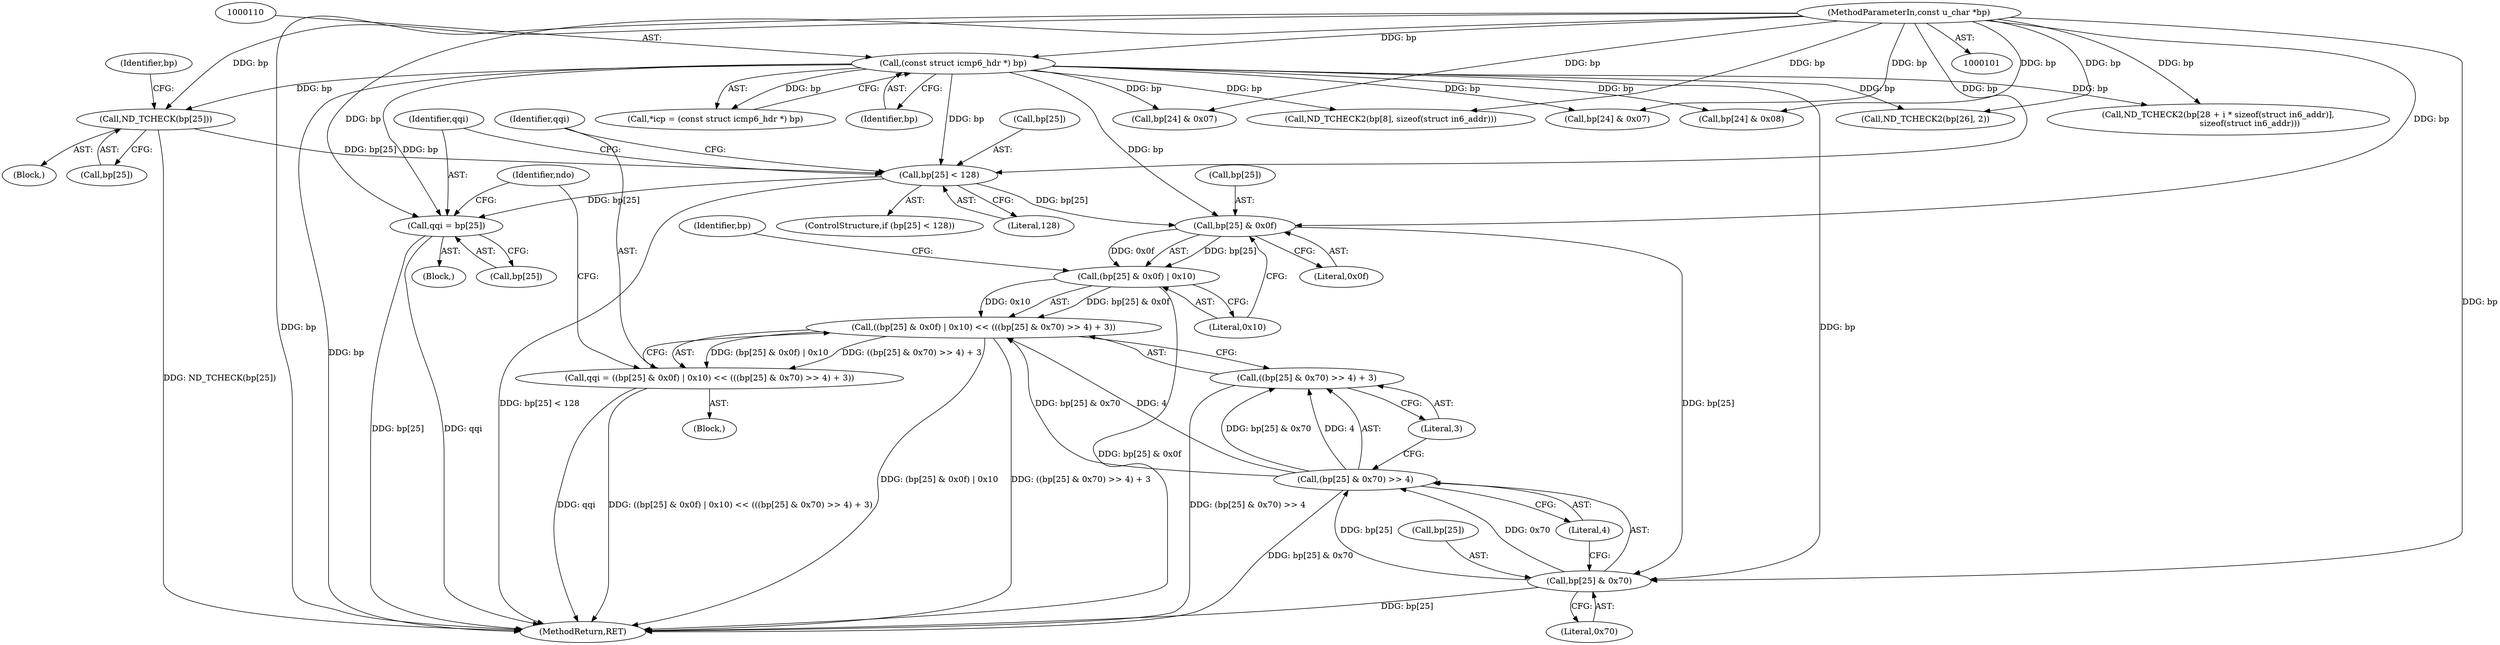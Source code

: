digraph "0_tcpdump_d7505276842e85bfd067fa21cdb32b8a2dc3c5e4_3@array" {
"1000235" [label="(Call,bp[25] < 128)"];
"1000202" [label="(Call,ND_TCHECK(bp[25]))"];
"1000109" [label="(Call,(const struct icmp6_hdr *) bp)"];
"1000103" [label="(MethodParameterIn,const u_char *bp)"];
"1000241" [label="(Call,qqi = bp[25])"];
"1000252" [label="(Call,bp[25] & 0x0f)"];
"1000251" [label="(Call,(bp[25] & 0x0f) | 0x10)"];
"1000250" [label="(Call,((bp[25] & 0x0f) | 0x10) << (((bp[25] & 0x70) >> 4) + 3))"];
"1000248" [label="(Call,qqi = ((bp[25] & 0x0f) | 0x10) << (((bp[25] & 0x70) >> 4) + 3))"];
"1000260" [label="(Call,bp[25] & 0x70)"];
"1000259" [label="(Call,(bp[25] & 0x70) >> 4)"];
"1000258" [label="(Call,((bp[25] & 0x70) >> 4) + 3)"];
"1000264" [label="(Literal,0x70)"];
"1000180" [label="(Call,ND_TCHECK2(bp[8], sizeof(struct in6_addr)))"];
"1000242" [label="(Identifier,qqi)"];
"1000259" [label="(Call,(bp[25] & 0x70) >> 4)"];
"1000229" [label="(Call,bp[24] & 0x07)"];
"1000235" [label="(Call,bp[25] < 128)"];
"1000241" [label="(Call,qqi = bp[25])"];
"1000256" [label="(Literal,0x0f)"];
"1000262" [label="(Identifier,bp)"];
"1000103" [label="(MethodParameterIn,const u_char *bp)"];
"1000249" [label="(Identifier,qqi)"];
"1000243" [label="(Call,bp[25])"];
"1000257" [label="(Literal,0x10)"];
"1000201" [label="(Block,)"];
"1000258" [label="(Call,((bp[25] & 0x70) >> 4) + 3)"];
"1000265" [label="(Literal,4)"];
"1000240" [label="(Block,)"];
"1000253" [label="(Call,bp[25])"];
"1000239" [label="(Literal,128)"];
"1000269" [label="(Identifier,ndo)"];
"1000111" [label="(Identifier,bp)"];
"1000247" [label="(Block,)"];
"1000236" [label="(Call,bp[25])"];
"1000207" [label="(Call,bp[24] & 0x08)"];
"1000325" [label="(Call,ND_TCHECK2(bp[28 + i * sizeof(struct in6_addr)],\n                        sizeof(struct in6_addr)))"];
"1000202" [label="(Call,ND_TCHECK(bp[25]))"];
"1000261" [label="(Call,bp[25])"];
"1000209" [label="(Identifier,bp)"];
"1000218" [label="(Call,bp[24] & 0x07)"];
"1000260" [label="(Call,bp[25] & 0x70)"];
"1000273" [label="(Call,ND_TCHECK2(bp[26], 2))"];
"1000250" [label="(Call,((bp[25] & 0x0f) | 0x10) << (((bp[25] & 0x70) >> 4) + 3))"];
"1000376" [label="(MethodReturn,RET)"];
"1000248" [label="(Call,qqi = ((bp[25] & 0x0f) | 0x10) << (((bp[25] & 0x70) >> 4) + 3))"];
"1000203" [label="(Call,bp[25])"];
"1000251" [label="(Call,(bp[25] & 0x0f) | 0x10)"];
"1000252" [label="(Call,bp[25] & 0x0f)"];
"1000109" [label="(Call,(const struct icmp6_hdr *) bp)"];
"1000107" [label="(Call,*icp = (const struct icmp6_hdr *) bp)"];
"1000234" [label="(ControlStructure,if (bp[25] < 128))"];
"1000266" [label="(Literal,3)"];
"1000235" -> "1000234"  [label="AST: "];
"1000235" -> "1000239"  [label="CFG: "];
"1000236" -> "1000235"  [label="AST: "];
"1000239" -> "1000235"  [label="AST: "];
"1000242" -> "1000235"  [label="CFG: "];
"1000249" -> "1000235"  [label="CFG: "];
"1000235" -> "1000376"  [label="DDG: bp[25] < 128"];
"1000202" -> "1000235"  [label="DDG: bp[25]"];
"1000109" -> "1000235"  [label="DDG: bp"];
"1000103" -> "1000235"  [label="DDG: bp"];
"1000235" -> "1000241"  [label="DDG: bp[25]"];
"1000235" -> "1000252"  [label="DDG: bp[25]"];
"1000202" -> "1000201"  [label="AST: "];
"1000202" -> "1000203"  [label="CFG: "];
"1000203" -> "1000202"  [label="AST: "];
"1000209" -> "1000202"  [label="CFG: "];
"1000202" -> "1000376"  [label="DDG: ND_TCHECK(bp[25])"];
"1000109" -> "1000202"  [label="DDG: bp"];
"1000103" -> "1000202"  [label="DDG: bp"];
"1000109" -> "1000107"  [label="AST: "];
"1000109" -> "1000111"  [label="CFG: "];
"1000110" -> "1000109"  [label="AST: "];
"1000111" -> "1000109"  [label="AST: "];
"1000107" -> "1000109"  [label="CFG: "];
"1000109" -> "1000376"  [label="DDG: bp"];
"1000109" -> "1000107"  [label="DDG: bp"];
"1000103" -> "1000109"  [label="DDG: bp"];
"1000109" -> "1000180"  [label="DDG: bp"];
"1000109" -> "1000207"  [label="DDG: bp"];
"1000109" -> "1000218"  [label="DDG: bp"];
"1000109" -> "1000229"  [label="DDG: bp"];
"1000109" -> "1000241"  [label="DDG: bp"];
"1000109" -> "1000252"  [label="DDG: bp"];
"1000109" -> "1000260"  [label="DDG: bp"];
"1000109" -> "1000273"  [label="DDG: bp"];
"1000109" -> "1000325"  [label="DDG: bp"];
"1000103" -> "1000101"  [label="AST: "];
"1000103" -> "1000376"  [label="DDG: bp"];
"1000103" -> "1000180"  [label="DDG: bp"];
"1000103" -> "1000207"  [label="DDG: bp"];
"1000103" -> "1000218"  [label="DDG: bp"];
"1000103" -> "1000229"  [label="DDG: bp"];
"1000103" -> "1000241"  [label="DDG: bp"];
"1000103" -> "1000252"  [label="DDG: bp"];
"1000103" -> "1000260"  [label="DDG: bp"];
"1000103" -> "1000273"  [label="DDG: bp"];
"1000103" -> "1000325"  [label="DDG: bp"];
"1000241" -> "1000240"  [label="AST: "];
"1000241" -> "1000243"  [label="CFG: "];
"1000242" -> "1000241"  [label="AST: "];
"1000243" -> "1000241"  [label="AST: "];
"1000269" -> "1000241"  [label="CFG: "];
"1000241" -> "1000376"  [label="DDG: qqi"];
"1000241" -> "1000376"  [label="DDG: bp[25]"];
"1000252" -> "1000251"  [label="AST: "];
"1000252" -> "1000256"  [label="CFG: "];
"1000253" -> "1000252"  [label="AST: "];
"1000256" -> "1000252"  [label="AST: "];
"1000257" -> "1000252"  [label="CFG: "];
"1000252" -> "1000251"  [label="DDG: bp[25]"];
"1000252" -> "1000251"  [label="DDG: 0x0f"];
"1000252" -> "1000260"  [label="DDG: bp[25]"];
"1000251" -> "1000250"  [label="AST: "];
"1000251" -> "1000257"  [label="CFG: "];
"1000257" -> "1000251"  [label="AST: "];
"1000262" -> "1000251"  [label="CFG: "];
"1000251" -> "1000376"  [label="DDG: bp[25] & 0x0f"];
"1000251" -> "1000250"  [label="DDG: bp[25] & 0x0f"];
"1000251" -> "1000250"  [label="DDG: 0x10"];
"1000250" -> "1000248"  [label="AST: "];
"1000250" -> "1000258"  [label="CFG: "];
"1000258" -> "1000250"  [label="AST: "];
"1000248" -> "1000250"  [label="CFG: "];
"1000250" -> "1000376"  [label="DDG: (bp[25] & 0x0f) | 0x10"];
"1000250" -> "1000376"  [label="DDG: ((bp[25] & 0x70) >> 4) + 3"];
"1000250" -> "1000248"  [label="DDG: (bp[25] & 0x0f) | 0x10"];
"1000250" -> "1000248"  [label="DDG: ((bp[25] & 0x70) >> 4) + 3"];
"1000259" -> "1000250"  [label="DDG: bp[25] & 0x70"];
"1000259" -> "1000250"  [label="DDG: 4"];
"1000248" -> "1000247"  [label="AST: "];
"1000249" -> "1000248"  [label="AST: "];
"1000269" -> "1000248"  [label="CFG: "];
"1000248" -> "1000376"  [label="DDG: ((bp[25] & 0x0f) | 0x10) << (((bp[25] & 0x70) >> 4) + 3)"];
"1000248" -> "1000376"  [label="DDG: qqi"];
"1000260" -> "1000259"  [label="AST: "];
"1000260" -> "1000264"  [label="CFG: "];
"1000261" -> "1000260"  [label="AST: "];
"1000264" -> "1000260"  [label="AST: "];
"1000265" -> "1000260"  [label="CFG: "];
"1000260" -> "1000376"  [label="DDG: bp[25]"];
"1000260" -> "1000259"  [label="DDG: bp[25]"];
"1000260" -> "1000259"  [label="DDG: 0x70"];
"1000259" -> "1000258"  [label="AST: "];
"1000259" -> "1000265"  [label="CFG: "];
"1000265" -> "1000259"  [label="AST: "];
"1000266" -> "1000259"  [label="CFG: "];
"1000259" -> "1000376"  [label="DDG: bp[25] & 0x70"];
"1000259" -> "1000258"  [label="DDG: bp[25] & 0x70"];
"1000259" -> "1000258"  [label="DDG: 4"];
"1000258" -> "1000266"  [label="CFG: "];
"1000266" -> "1000258"  [label="AST: "];
"1000258" -> "1000376"  [label="DDG: (bp[25] & 0x70) >> 4"];
}
